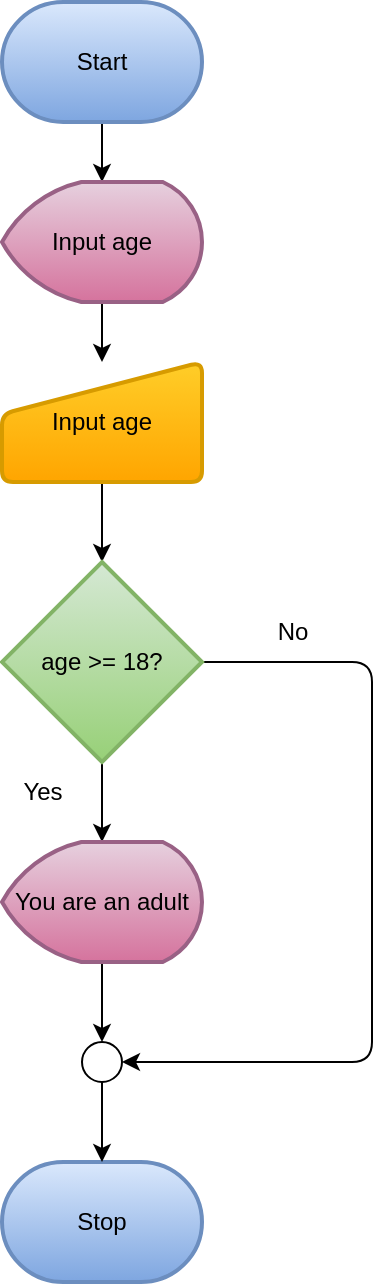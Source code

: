 <mxfile>
    <diagram id="kePVmKM-QlOsuhWdFJyz" name="Page-1">
        <mxGraphModel dx="1386" dy="787" grid="1" gridSize="10" guides="1" tooltips="1" connect="1" arrows="1" fold="1" page="1" pageScale="1" pageWidth="850" pageHeight="1100" math="0" shadow="0">
            <root>
                <mxCell id="0"/>
                <mxCell id="1" parent="0"/>
                <mxCell id="10" style="edgeStyle=none;html=1;" edge="1" parent="1" source="2" target="5">
                    <mxGeometry relative="1" as="geometry"/>
                </mxCell>
                <mxCell id="2" value="&lt;font color=&quot;#000000&quot;&gt;Start&lt;/font&gt;" style="strokeWidth=2;html=1;shape=mxgraph.flowchart.terminator;whiteSpace=wrap;fillColor=#dae8fc;strokeColor=#6c8ebf;gradientColor=#7ea6e0;" vertex="1" parent="1">
                    <mxGeometry x="375" y="30" width="100" height="60" as="geometry"/>
                </mxCell>
                <mxCell id="3" value="&lt;font color=&quot;#000000&quot;&gt;Stop&lt;/font&gt;" style="strokeWidth=2;html=1;shape=mxgraph.flowchart.terminator;whiteSpace=wrap;fillColor=#dae8fc;strokeColor=#6c8ebf;gradientColor=#7ea6e0;" vertex="1" parent="1">
                    <mxGeometry x="375" y="610" width="100" height="60" as="geometry"/>
                </mxCell>
                <mxCell id="11" style="edgeStyle=none;html=1;" edge="1" parent="1" source="5" target="6">
                    <mxGeometry relative="1" as="geometry"/>
                </mxCell>
                <mxCell id="5" value="Input age" style="strokeWidth=2;html=1;shape=mxgraph.flowchart.display;whiteSpace=wrap;fillColor=#e6d0de;gradientColor=#d5739d;strokeColor=#996185;" vertex="1" parent="1">
                    <mxGeometry x="375" y="120" width="100" height="60" as="geometry"/>
                </mxCell>
                <mxCell id="12" style="edgeStyle=none;html=1;" edge="1" parent="1" source="6" target="7">
                    <mxGeometry relative="1" as="geometry"/>
                </mxCell>
                <mxCell id="6" value="Input age" style="html=1;strokeWidth=2;shape=manualInput;whiteSpace=wrap;rounded=1;size=26;arcSize=11;fillColor=#ffcd28;gradientColor=#ffa500;strokeColor=#d79b00;" vertex="1" parent="1">
                    <mxGeometry x="375" y="210" width="100" height="60" as="geometry"/>
                </mxCell>
                <mxCell id="13" style="edgeStyle=none;html=1;" edge="1" parent="1" source="7" target="8">
                    <mxGeometry relative="1" as="geometry"/>
                </mxCell>
                <mxCell id="16" style="edgeStyle=none;html=1;entryX=1;entryY=0.5;entryDx=0;entryDy=0;entryPerimeter=0;" edge="1" parent="1" source="7" target="9">
                    <mxGeometry relative="1" as="geometry">
                        <mxPoint x="600" y="360" as="targetPoint"/>
                        <Array as="points">
                            <mxPoint x="560" y="360"/>
                            <mxPoint x="560" y="470"/>
                            <mxPoint x="560" y="560"/>
                        </Array>
                    </mxGeometry>
                </mxCell>
                <mxCell id="7" value="&lt;font color=&quot;#000000&quot;&gt;age &amp;gt;= 18?&lt;/font&gt;" style="strokeWidth=2;html=1;shape=mxgraph.flowchart.decision;whiteSpace=wrap;fillColor=#d5e8d4;strokeColor=#82b366;gradientColor=#97d077;" vertex="1" parent="1">
                    <mxGeometry x="375" y="310" width="100" height="100" as="geometry"/>
                </mxCell>
                <mxCell id="14" style="edgeStyle=none;html=1;entryX=0.5;entryY=0;entryDx=0;entryDy=0;entryPerimeter=0;" edge="1" parent="1" source="8" target="9">
                    <mxGeometry relative="1" as="geometry"/>
                </mxCell>
                <mxCell id="8" value="You are an adult" style="strokeWidth=2;html=1;shape=mxgraph.flowchart.display;whiteSpace=wrap;fillColor=#e6d0de;gradientColor=#d5739d;strokeColor=#996185;" vertex="1" parent="1">
                    <mxGeometry x="375" y="450" width="100" height="60" as="geometry"/>
                </mxCell>
                <mxCell id="15" style="edgeStyle=none;html=1;" edge="1" parent="1" source="9" target="3">
                    <mxGeometry relative="1" as="geometry"/>
                </mxCell>
                <mxCell id="9" value="" style="verticalLabelPosition=bottom;verticalAlign=top;html=1;shape=mxgraph.flowchart.on-page_reference;" vertex="1" parent="1">
                    <mxGeometry x="415" y="550" width="20" height="20" as="geometry"/>
                </mxCell>
                <mxCell id="17" value="Yes" style="text;html=1;align=center;verticalAlign=middle;resizable=0;points=[];autosize=1;" vertex="1" parent="1">
                    <mxGeometry x="375" y="410" width="40" height="30" as="geometry"/>
                </mxCell>
                <mxCell id="18" value="No" style="text;html=1;align=center;verticalAlign=middle;resizable=0;points=[];autosize=1;" vertex="1" parent="1">
                    <mxGeometry x="500" y="330" width="40" height="30" as="geometry"/>
                </mxCell>
            </root>
        </mxGraphModel>
    </diagram>
</mxfile>